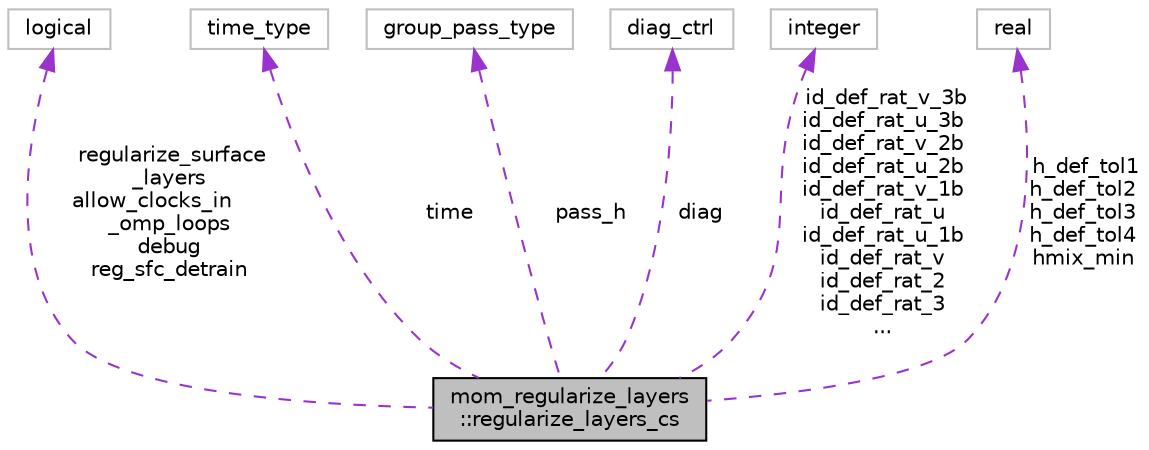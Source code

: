 digraph "mom_regularize_layers::regularize_layers_cs"
{
 // INTERACTIVE_SVG=YES
  edge [fontname="Helvetica",fontsize="10",labelfontname="Helvetica",labelfontsize="10"];
  node [fontname="Helvetica",fontsize="10",shape=record];
  Node1 [label="mom_regularize_layers\l::regularize_layers_cs",height=0.2,width=0.4,color="black", fillcolor="grey75", style="filled", fontcolor="black"];
  Node2 -> Node1 [dir="back",color="darkorchid3",fontsize="10",style="dashed",label=" regularize_surface\l_layers\nallow_clocks_in\l_omp_loops\ndebug\nreg_sfc_detrain" ,fontname="Helvetica"];
  Node2 [label="logical",height=0.2,width=0.4,color="grey75", fillcolor="white", style="filled"];
  Node3 -> Node1 [dir="back",color="darkorchid3",fontsize="10",style="dashed",label=" time" ,fontname="Helvetica"];
  Node3 [label="time_type",height=0.2,width=0.4,color="grey75", fillcolor="white", style="filled"];
  Node4 -> Node1 [dir="back",color="darkorchid3",fontsize="10",style="dashed",label=" pass_h" ,fontname="Helvetica"];
  Node4 [label="group_pass_type",height=0.2,width=0.4,color="grey75", fillcolor="white", style="filled"];
  Node5 -> Node1 [dir="back",color="darkorchid3",fontsize="10",style="dashed",label=" diag" ,fontname="Helvetica"];
  Node5 [label="diag_ctrl",height=0.2,width=0.4,color="grey75", fillcolor="white", style="filled"];
  Node6 -> Node1 [dir="back",color="darkorchid3",fontsize="10",style="dashed",label=" id_def_rat_v_3b\nid_def_rat_u_3b\nid_def_rat_v_2b\nid_def_rat_u_2b\nid_def_rat_v_1b\nid_def_rat_u\nid_def_rat_u_1b\nid_def_rat_v\nid_def_rat_2\nid_def_rat_3\n..." ,fontname="Helvetica"];
  Node6 [label="integer",height=0.2,width=0.4,color="grey75", fillcolor="white", style="filled"];
  Node7 -> Node1 [dir="back",color="darkorchid3",fontsize="10",style="dashed",label=" h_def_tol1\nh_def_tol2\nh_def_tol3\nh_def_tol4\nhmix_min" ,fontname="Helvetica"];
  Node7 [label="real",height=0.2,width=0.4,color="grey75", fillcolor="white", style="filled"];
}
